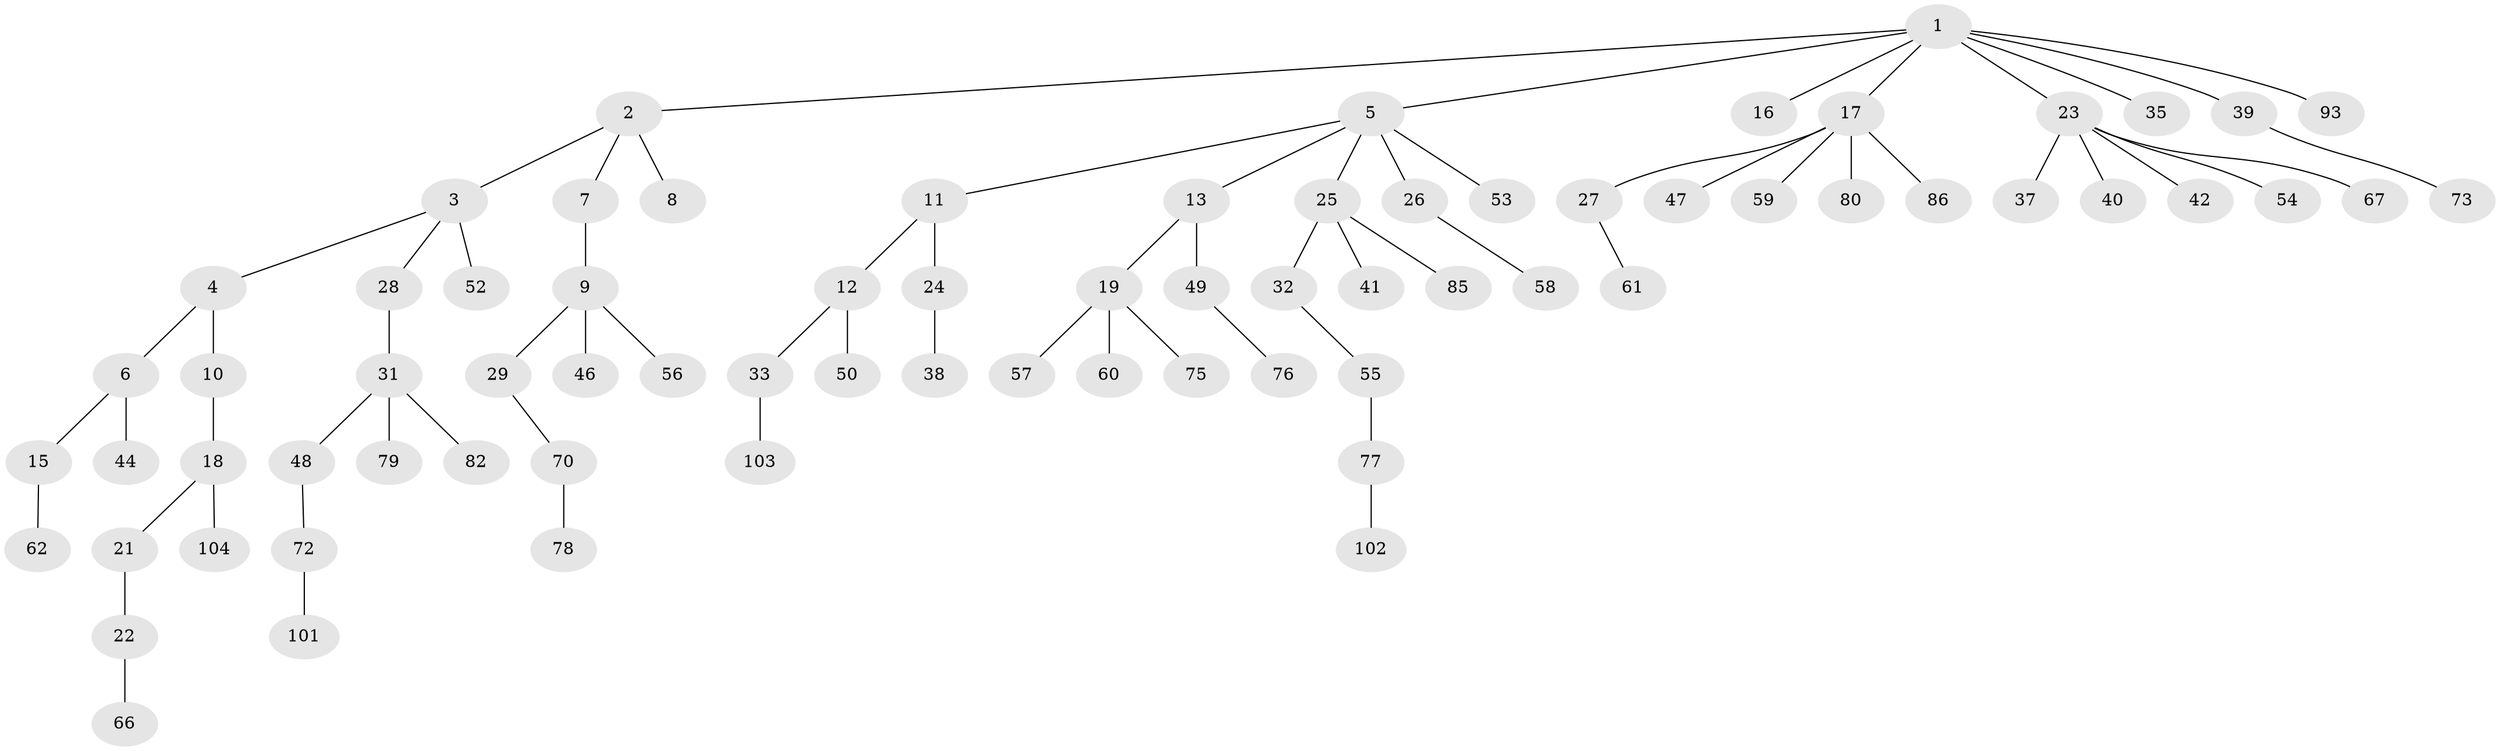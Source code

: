 // original degree distribution, {8: 0.009523809523809525, 4: 0.08571428571428572, 3: 0.09523809523809523, 6: 0.01904761904761905, 2: 0.29523809523809524, 1: 0.47619047619047616, 5: 0.01904761904761905}
// Generated by graph-tools (version 1.1) at 2025/19/03/04/25 18:19:10]
// undirected, 73 vertices, 72 edges
graph export_dot {
graph [start="1"]
  node [color=gray90,style=filled];
  1;
  2;
  3;
  4;
  5;
  6;
  7;
  8;
  9 [super="+30+34"];
  10 [super="+94"];
  11;
  12 [super="+14"];
  13 [super="+64+88"];
  15 [super="+36"];
  16;
  17 [super="+20"];
  18;
  19;
  21;
  22;
  23;
  24;
  25;
  26;
  27;
  28 [super="+95+71+68"];
  29;
  31;
  32 [super="+45+63"];
  33;
  35 [super="+99"];
  37 [super="+84"];
  38;
  39;
  40;
  41 [super="+65"];
  42;
  44;
  46;
  47;
  48;
  49;
  50;
  52;
  53 [super="+98"];
  54;
  55;
  56;
  57 [super="+92"];
  58;
  59;
  60;
  61 [super="+105"];
  62 [super="+81+83"];
  66 [super="+74"];
  67 [super="+90+69"];
  70;
  72;
  73;
  75;
  76 [super="+89"];
  77;
  78;
  79;
  80 [super="+97"];
  82;
  85;
  86;
  93;
  101;
  102;
  103;
  104;
  1 -- 2;
  1 -- 5;
  1 -- 16;
  1 -- 17;
  1 -- 23;
  1 -- 35;
  1 -- 39;
  1 -- 93;
  2 -- 3;
  2 -- 7;
  2 -- 8;
  3 -- 4;
  3 -- 28;
  3 -- 52;
  4 -- 6;
  4 -- 10;
  5 -- 11;
  5 -- 13;
  5 -- 25;
  5 -- 26;
  5 -- 53;
  6 -- 15;
  6 -- 44;
  7 -- 9;
  9 -- 29;
  9 -- 56;
  9 -- 46;
  10 -- 18;
  11 -- 12;
  11 -- 24;
  12 -- 33;
  12 -- 50;
  13 -- 19;
  13 -- 49;
  15 -- 62;
  17 -- 47;
  17 -- 86;
  17 -- 80;
  17 -- 59;
  17 -- 27;
  18 -- 21;
  18 -- 104;
  19 -- 57;
  19 -- 60;
  19 -- 75;
  21 -- 22;
  22 -- 66;
  23 -- 37;
  23 -- 40;
  23 -- 42;
  23 -- 54;
  23 -- 67;
  24 -- 38;
  25 -- 32;
  25 -- 41;
  25 -- 85;
  26 -- 58;
  27 -- 61;
  28 -- 31;
  29 -- 70;
  31 -- 48;
  31 -- 79;
  31 -- 82;
  32 -- 55;
  33 -- 103;
  39 -- 73;
  48 -- 72;
  49 -- 76;
  55 -- 77;
  70 -- 78;
  72 -- 101;
  77 -- 102;
}
